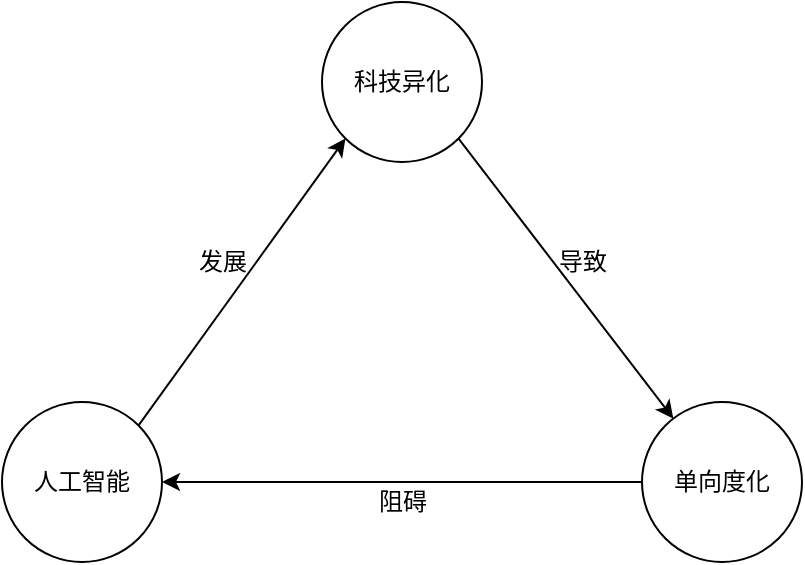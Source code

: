 <mxfile version="17.3.0" type="github">
  <diagram id="MDlUFMcFxQxdUjRf5KPz" name="Page-1">
    <mxGraphModel dx="865" dy="413" grid="1" gridSize="10" guides="1" tooltips="1" connect="1" arrows="1" fold="1" page="1" pageScale="1" pageWidth="827" pageHeight="1169" math="0" shadow="0">
      <root>
        <mxCell id="0" />
        <mxCell id="1" parent="0" />
        <mxCell id="ATR_9_MJApoOqE_PRC4W-4" style="rounded=0;orthogonalLoop=1;jettySize=auto;html=1;exitX=1;exitY=0;exitDx=0;exitDy=0;entryX=0;entryY=1;entryDx=0;entryDy=0;startArrow=none;startFill=0;" edge="1" parent="1" source="ATR_9_MJApoOqE_PRC4W-1" target="ATR_9_MJApoOqE_PRC4W-3">
          <mxGeometry relative="1" as="geometry" />
        </mxCell>
        <mxCell id="ATR_9_MJApoOqE_PRC4W-1" value="人工智能" style="ellipse;whiteSpace=wrap;html=1;aspect=fixed;" vertex="1" parent="1">
          <mxGeometry x="160" y="320" width="80" height="80" as="geometry" />
        </mxCell>
        <mxCell id="ATR_9_MJApoOqE_PRC4W-6" style="edgeStyle=none;rounded=0;orthogonalLoop=1;jettySize=auto;html=1;exitX=0;exitY=0.5;exitDx=0;exitDy=0;entryX=1;entryY=0.5;entryDx=0;entryDy=0;startArrow=none;startFill=0;endArrow=classic;endFill=1;" edge="1" parent="1" source="ATR_9_MJApoOqE_PRC4W-2" target="ATR_9_MJApoOqE_PRC4W-1">
          <mxGeometry relative="1" as="geometry" />
        </mxCell>
        <mxCell id="ATR_9_MJApoOqE_PRC4W-2" value="单向度化" style="ellipse;whiteSpace=wrap;html=1;aspect=fixed;" vertex="1" parent="1">
          <mxGeometry x="480" y="320" width="80" height="80" as="geometry" />
        </mxCell>
        <mxCell id="ATR_9_MJApoOqE_PRC4W-5" style="edgeStyle=none;rounded=0;orthogonalLoop=1;jettySize=auto;html=1;exitX=1;exitY=1;exitDx=0;exitDy=0;startArrow=none;startFill=0;" edge="1" parent="1" source="ATR_9_MJApoOqE_PRC4W-3" target="ATR_9_MJApoOqE_PRC4W-2">
          <mxGeometry relative="1" as="geometry" />
        </mxCell>
        <mxCell id="ATR_9_MJApoOqE_PRC4W-3" value="科技异化" style="ellipse;whiteSpace=wrap;html=1;aspect=fixed;" vertex="1" parent="1">
          <mxGeometry x="320" y="120" width="80" height="80" as="geometry" />
        </mxCell>
        <mxCell id="ATR_9_MJApoOqE_PRC4W-8" value="发展" style="text;html=1;align=center;verticalAlign=middle;resizable=0;points=[];autosize=1;strokeColor=none;fillColor=none;" vertex="1" parent="1">
          <mxGeometry x="250" y="240" width="40" height="20" as="geometry" />
        </mxCell>
        <mxCell id="ATR_9_MJApoOqE_PRC4W-9" value="导致" style="text;html=1;align=center;verticalAlign=middle;resizable=0;points=[];autosize=1;strokeColor=none;fillColor=none;" vertex="1" parent="1">
          <mxGeometry x="430" y="240" width="40" height="20" as="geometry" />
        </mxCell>
        <mxCell id="ATR_9_MJApoOqE_PRC4W-10" value="阻碍" style="text;html=1;align=center;verticalAlign=middle;resizable=0;points=[];autosize=1;strokeColor=none;fillColor=none;" vertex="1" parent="1">
          <mxGeometry x="340" y="360" width="40" height="20" as="geometry" />
        </mxCell>
      </root>
    </mxGraphModel>
  </diagram>
</mxfile>
